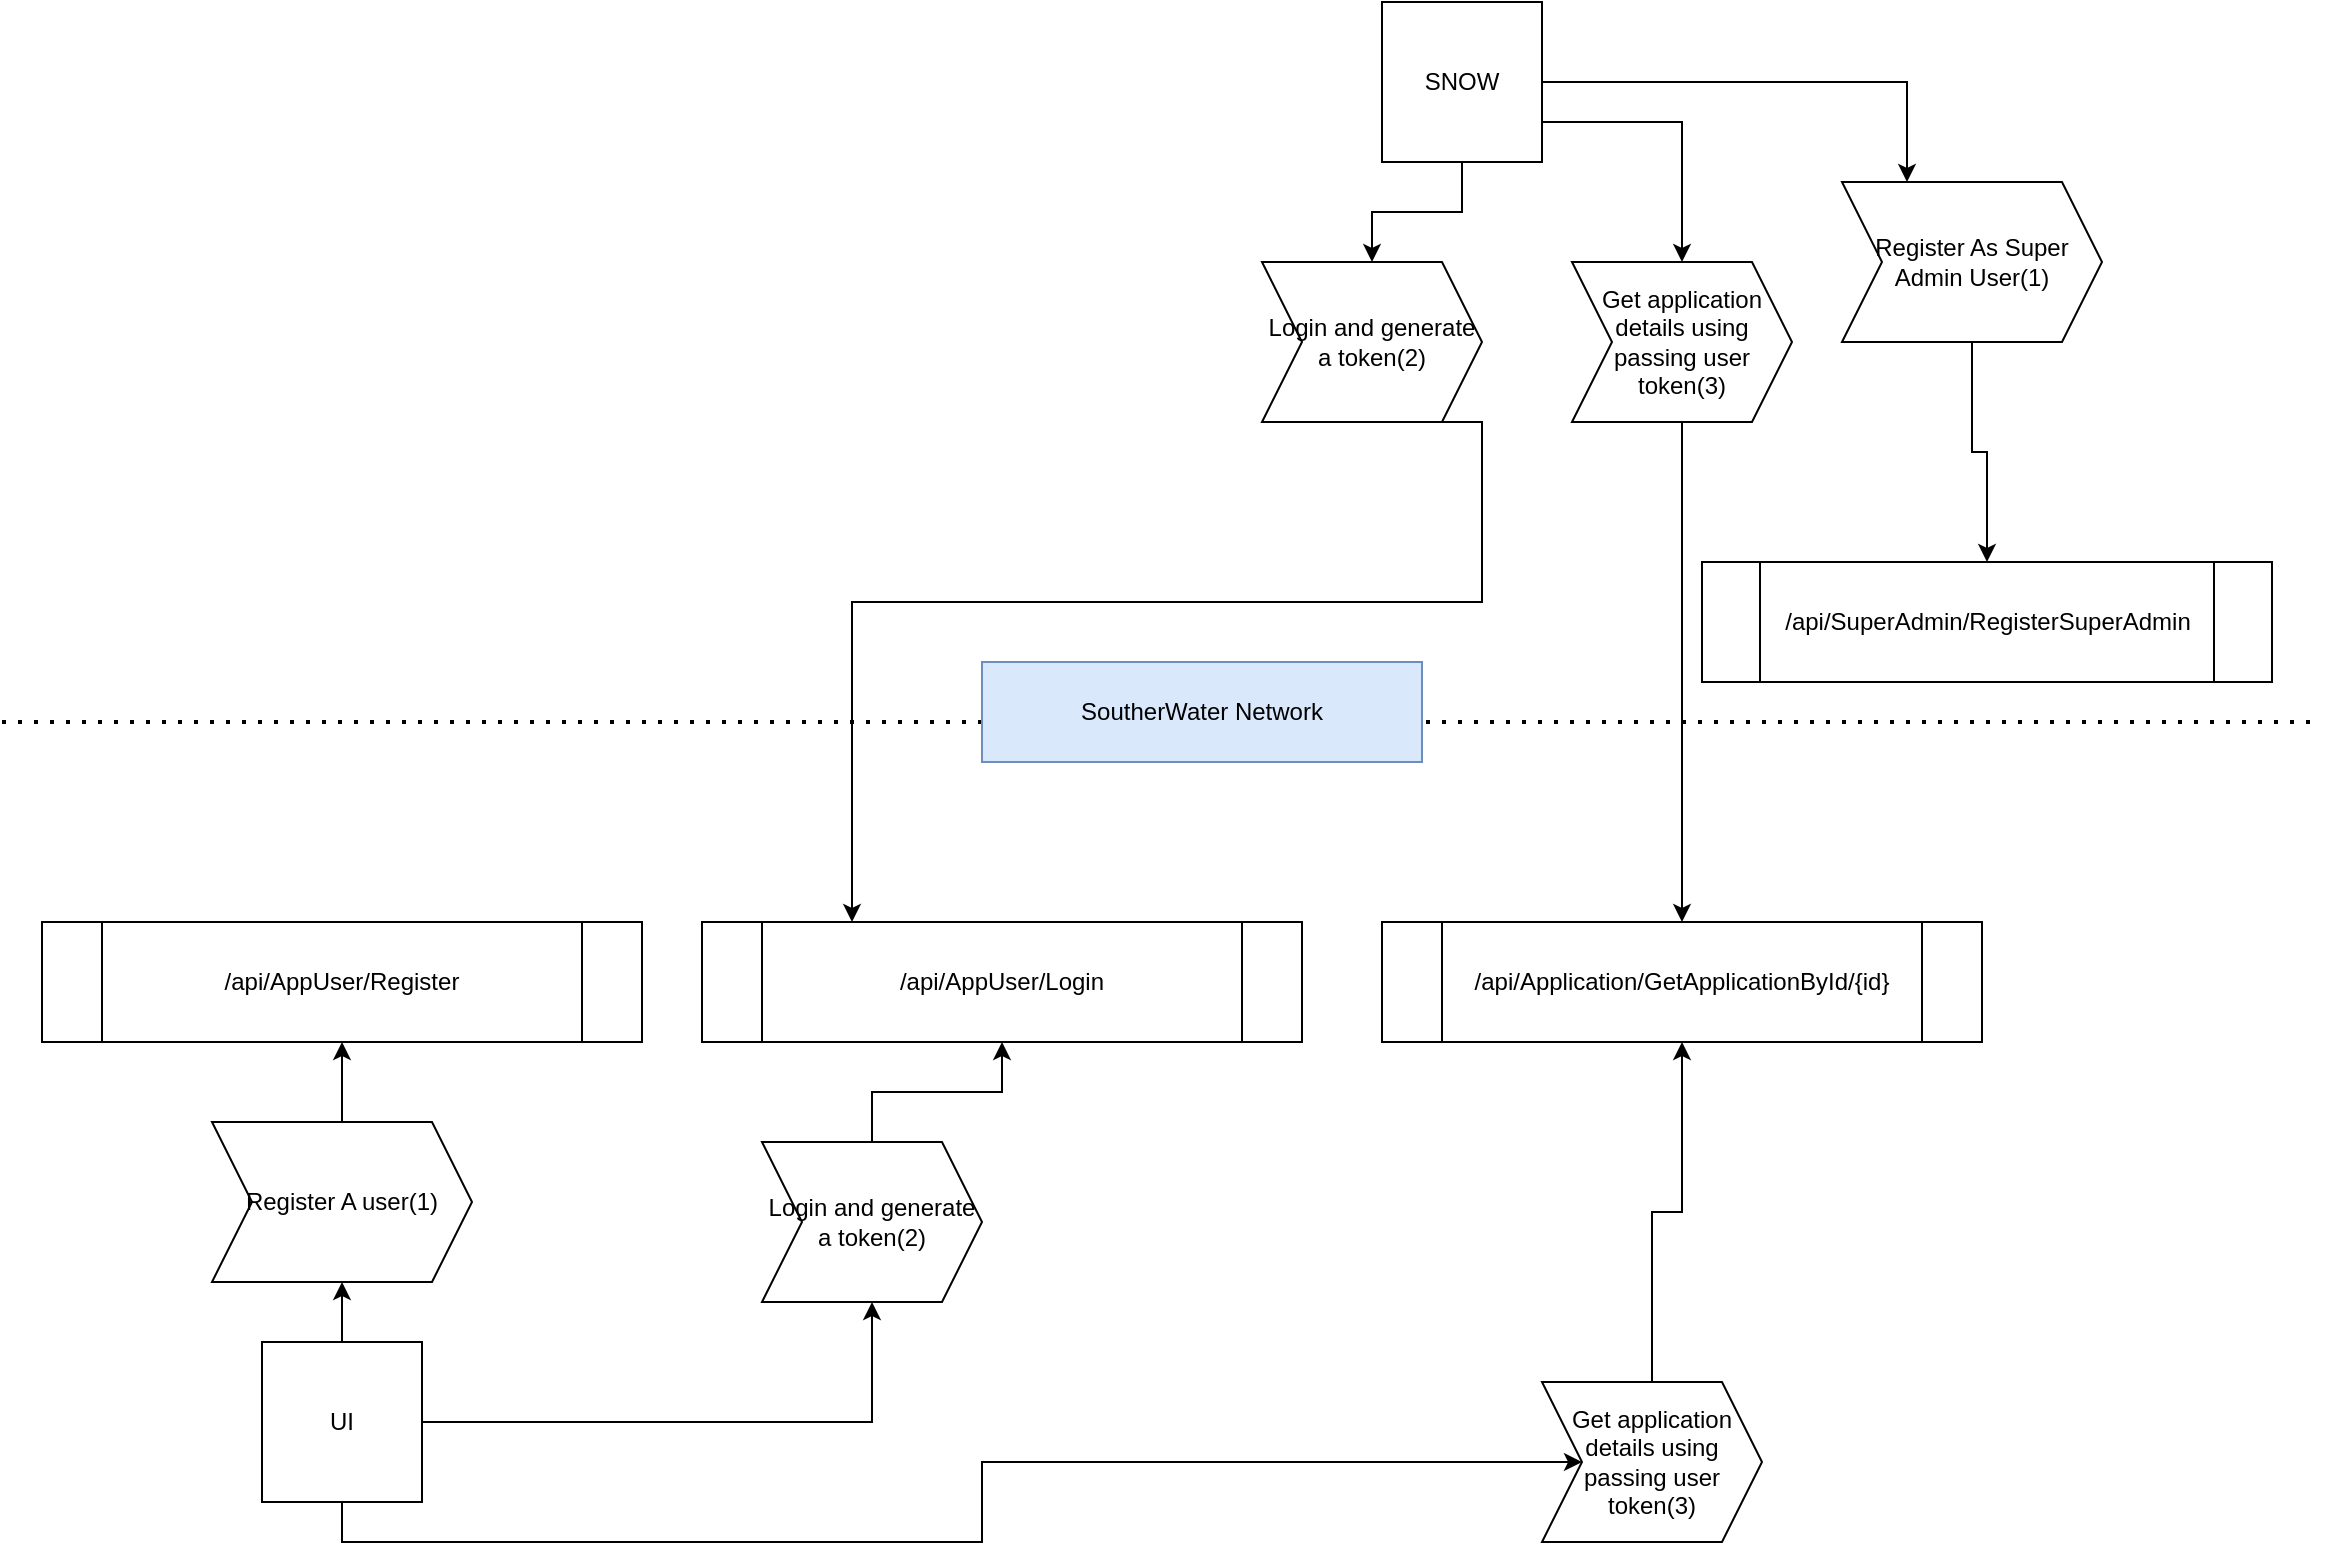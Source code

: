 <mxfile version="14.2.7" type="github">
  <diagram id="jjej4fmLEBqrr3OEJkFB" name="Page-1">
    <mxGraphModel dx="1576" dy="976" grid="1" gridSize="10" guides="1" tooltips="1" connect="1" arrows="1" fold="1" page="1" pageScale="1" pageWidth="1169" pageHeight="827" math="0" shadow="0">
      <root>
        <mxCell id="0" />
        <mxCell id="1" parent="0" />
        <mxCell id="Jdot4jJY3YEQJZz5PXNt-27" style="edgeStyle=orthogonalEdgeStyle;rounded=0;orthogonalLoop=1;jettySize=auto;html=1;exitX=0.5;exitY=0;exitDx=0;exitDy=0;entryX=0.5;entryY=1;entryDx=0;entryDy=0;" edge="1" parent="1" source="FH7q5liXCHAv0gD8ZMs1-4" target="Jdot4jJY3YEQJZz5PXNt-26">
          <mxGeometry relative="1" as="geometry" />
        </mxCell>
        <mxCell id="Jdot4jJY3YEQJZz5PXNt-30" style="edgeStyle=orthogonalEdgeStyle;rounded=0;orthogonalLoop=1;jettySize=auto;html=1;exitX=1;exitY=0.5;exitDx=0;exitDy=0;entryX=0.5;entryY=1;entryDx=0;entryDy=0;" edge="1" parent="1" source="FH7q5liXCHAv0gD8ZMs1-4" target="Jdot4jJY3YEQJZz5PXNt-29">
          <mxGeometry relative="1" as="geometry" />
        </mxCell>
        <mxCell id="Jdot4jJY3YEQJZz5PXNt-33" style="edgeStyle=orthogonalEdgeStyle;rounded=0;orthogonalLoop=1;jettySize=auto;html=1;exitX=0.5;exitY=1;exitDx=0;exitDy=0;" edge="1" parent="1" source="FH7q5liXCHAv0gD8ZMs1-4" target="Jdot4jJY3YEQJZz5PXNt-32">
          <mxGeometry relative="1" as="geometry" />
        </mxCell>
        <mxCell id="FH7q5liXCHAv0gD8ZMs1-4" value="UI" style="whiteSpace=wrap;html=1;aspect=fixed;" parent="1" vertex="1">
          <mxGeometry x="140" y="710" width="80" height="80" as="geometry" />
        </mxCell>
        <mxCell id="Jdot4jJY3YEQJZz5PXNt-13" style="edgeStyle=orthogonalEdgeStyle;rounded=0;orthogonalLoop=1;jettySize=auto;html=1;exitX=1;exitY=0.5;exitDx=0;exitDy=0;entryX=0.25;entryY=0;entryDx=0;entryDy=0;" edge="1" parent="1" source="FH7q5liXCHAv0gD8ZMs1-6" target="Jdot4jJY3YEQJZz5PXNt-12">
          <mxGeometry relative="1" as="geometry" />
        </mxCell>
        <mxCell id="Jdot4jJY3YEQJZz5PXNt-20" style="edgeStyle=orthogonalEdgeStyle;rounded=0;orthogonalLoop=1;jettySize=auto;html=1;exitX=0.5;exitY=1;exitDx=0;exitDy=0;entryX=0.5;entryY=0;entryDx=0;entryDy=0;" edge="1" parent="1" source="FH7q5liXCHAv0gD8ZMs1-6" target="Jdot4jJY3YEQJZz5PXNt-19">
          <mxGeometry relative="1" as="geometry" />
        </mxCell>
        <mxCell id="Jdot4jJY3YEQJZz5PXNt-23" style="edgeStyle=orthogonalEdgeStyle;rounded=0;orthogonalLoop=1;jettySize=auto;html=1;exitX=1;exitY=0.75;exitDx=0;exitDy=0;entryX=0.5;entryY=0;entryDx=0;entryDy=0;" edge="1" parent="1" source="FH7q5liXCHAv0gD8ZMs1-6" target="Jdot4jJY3YEQJZz5PXNt-22">
          <mxGeometry relative="1" as="geometry" />
        </mxCell>
        <mxCell id="FH7q5liXCHAv0gD8ZMs1-6" value="SNOW" style="whiteSpace=wrap;html=1;aspect=fixed;" parent="1" vertex="1">
          <mxGeometry x="700" y="40" width="80" height="80" as="geometry" />
        </mxCell>
        <mxCell id="Jdot4jJY3YEQJZz5PXNt-6" value="/api/SuperAdmin/RegisterSuperAdmin" style="shape=process;whiteSpace=wrap;html=1;backgroundOutline=1;" vertex="1" parent="1">
          <mxGeometry x="860" y="320" width="285" height="60" as="geometry" />
        </mxCell>
        <mxCell id="Jdot4jJY3YEQJZz5PXNt-7" value="/api/AppUser/Register" style="shape=process;whiteSpace=wrap;html=1;backgroundOutline=1;" vertex="1" parent="1">
          <mxGeometry x="30" y="500" width="300" height="60" as="geometry" />
        </mxCell>
        <mxCell id="Jdot4jJY3YEQJZz5PXNt-8" value="" style="endArrow=none;dashed=1;html=1;dashPattern=1 3;strokeWidth=2;" edge="1" parent="1">
          <mxGeometry width="50" height="50" relative="1" as="geometry">
            <mxPoint x="10" y="400" as="sourcePoint" />
            <mxPoint x="1170" y="400" as="targetPoint" />
          </mxGeometry>
        </mxCell>
        <mxCell id="Jdot4jJY3YEQJZz5PXNt-9" value="SoutherWater Network" style="text;html=1;strokeColor=#6c8ebf;fillColor=#dae8fc;align=center;verticalAlign=middle;whiteSpace=wrap;rounded=0;" vertex="1" parent="1">
          <mxGeometry x="500" y="370" width="220" height="50" as="geometry" />
        </mxCell>
        <mxCell id="Jdot4jJY3YEQJZz5PXNt-11" value="/api/AppUser/Login" style="shape=process;whiteSpace=wrap;html=1;backgroundOutline=1;" vertex="1" parent="1">
          <mxGeometry x="360" y="500" width="300" height="60" as="geometry" />
        </mxCell>
        <mxCell id="Jdot4jJY3YEQJZz5PXNt-14" style="edgeStyle=orthogonalEdgeStyle;rounded=0;orthogonalLoop=1;jettySize=auto;html=1;exitX=0.5;exitY=1;exitDx=0;exitDy=0;entryX=0.5;entryY=0;entryDx=0;entryDy=0;" edge="1" parent="1" source="Jdot4jJY3YEQJZz5PXNt-12" target="Jdot4jJY3YEQJZz5PXNt-6">
          <mxGeometry relative="1" as="geometry" />
        </mxCell>
        <mxCell id="Jdot4jJY3YEQJZz5PXNt-12" value="Register As Super Admin User(1)" style="shape=step;perimeter=stepPerimeter;whiteSpace=wrap;html=1;fixedSize=1;" vertex="1" parent="1">
          <mxGeometry x="930" y="130" width="130" height="80" as="geometry" />
        </mxCell>
        <mxCell id="Jdot4jJY3YEQJZz5PXNt-17" value="/api/Application/GetApplicationById/{id}" style="shape=process;whiteSpace=wrap;html=1;backgroundOutline=1;" vertex="1" parent="1">
          <mxGeometry x="700" y="500" width="300" height="60" as="geometry" />
        </mxCell>
        <mxCell id="Jdot4jJY3YEQJZz5PXNt-21" style="edgeStyle=orthogonalEdgeStyle;rounded=0;orthogonalLoop=1;jettySize=auto;html=1;exitX=0.5;exitY=1;exitDx=0;exitDy=0;entryX=0.25;entryY=0;entryDx=0;entryDy=0;" edge="1" parent="1" source="Jdot4jJY3YEQJZz5PXNt-19" target="Jdot4jJY3YEQJZz5PXNt-11">
          <mxGeometry relative="1" as="geometry">
            <Array as="points">
              <mxPoint x="750" y="340" />
              <mxPoint x="435" y="340" />
            </Array>
          </mxGeometry>
        </mxCell>
        <mxCell id="Jdot4jJY3YEQJZz5PXNt-19" value="Login and generate a token(2)" style="shape=step;perimeter=stepPerimeter;whiteSpace=wrap;html=1;fixedSize=1;" vertex="1" parent="1">
          <mxGeometry x="640" y="170" width="110" height="80" as="geometry" />
        </mxCell>
        <mxCell id="Jdot4jJY3YEQJZz5PXNt-24" style="edgeStyle=orthogonalEdgeStyle;rounded=0;orthogonalLoop=1;jettySize=auto;html=1;exitX=0.5;exitY=1;exitDx=0;exitDy=0;" edge="1" parent="1" source="Jdot4jJY3YEQJZz5PXNt-22" target="Jdot4jJY3YEQJZz5PXNt-17">
          <mxGeometry relative="1" as="geometry" />
        </mxCell>
        <mxCell id="Jdot4jJY3YEQJZz5PXNt-22" value="Get application details using passing user token(3)" style="shape=step;perimeter=stepPerimeter;whiteSpace=wrap;html=1;fixedSize=1;" vertex="1" parent="1">
          <mxGeometry x="795" y="170" width="110" height="80" as="geometry" />
        </mxCell>
        <mxCell id="Jdot4jJY3YEQJZz5PXNt-28" style="edgeStyle=orthogonalEdgeStyle;rounded=0;orthogonalLoop=1;jettySize=auto;html=1;exitX=0.5;exitY=0;exitDx=0;exitDy=0;entryX=0.5;entryY=1;entryDx=0;entryDy=0;" edge="1" parent="1" source="Jdot4jJY3YEQJZz5PXNt-26" target="Jdot4jJY3YEQJZz5PXNt-7">
          <mxGeometry relative="1" as="geometry" />
        </mxCell>
        <mxCell id="Jdot4jJY3YEQJZz5PXNt-26" value="Register A user(1)" style="shape=step;perimeter=stepPerimeter;whiteSpace=wrap;html=1;fixedSize=1;" vertex="1" parent="1">
          <mxGeometry x="115" y="600" width="130" height="80" as="geometry" />
        </mxCell>
        <mxCell id="Jdot4jJY3YEQJZz5PXNt-31" style="edgeStyle=orthogonalEdgeStyle;rounded=0;orthogonalLoop=1;jettySize=auto;html=1;" edge="1" parent="1" source="Jdot4jJY3YEQJZz5PXNt-29" target="Jdot4jJY3YEQJZz5PXNt-11">
          <mxGeometry relative="1" as="geometry" />
        </mxCell>
        <mxCell id="Jdot4jJY3YEQJZz5PXNt-29" value="Login and generate a token(2)" style="shape=step;perimeter=stepPerimeter;whiteSpace=wrap;html=1;fixedSize=1;" vertex="1" parent="1">
          <mxGeometry x="390" y="610" width="110" height="80" as="geometry" />
        </mxCell>
        <mxCell id="Jdot4jJY3YEQJZz5PXNt-34" style="edgeStyle=orthogonalEdgeStyle;rounded=0;orthogonalLoop=1;jettySize=auto;html=1;exitX=0.5;exitY=0;exitDx=0;exitDy=0;" edge="1" parent="1" source="Jdot4jJY3YEQJZz5PXNt-32" target="Jdot4jJY3YEQJZz5PXNt-17">
          <mxGeometry relative="1" as="geometry" />
        </mxCell>
        <mxCell id="Jdot4jJY3YEQJZz5PXNt-32" value="Get application details using passing user token(3)" style="shape=step;perimeter=stepPerimeter;whiteSpace=wrap;html=1;fixedSize=1;" vertex="1" parent="1">
          <mxGeometry x="780" y="730" width="110" height="80" as="geometry" />
        </mxCell>
      </root>
    </mxGraphModel>
  </diagram>
</mxfile>
